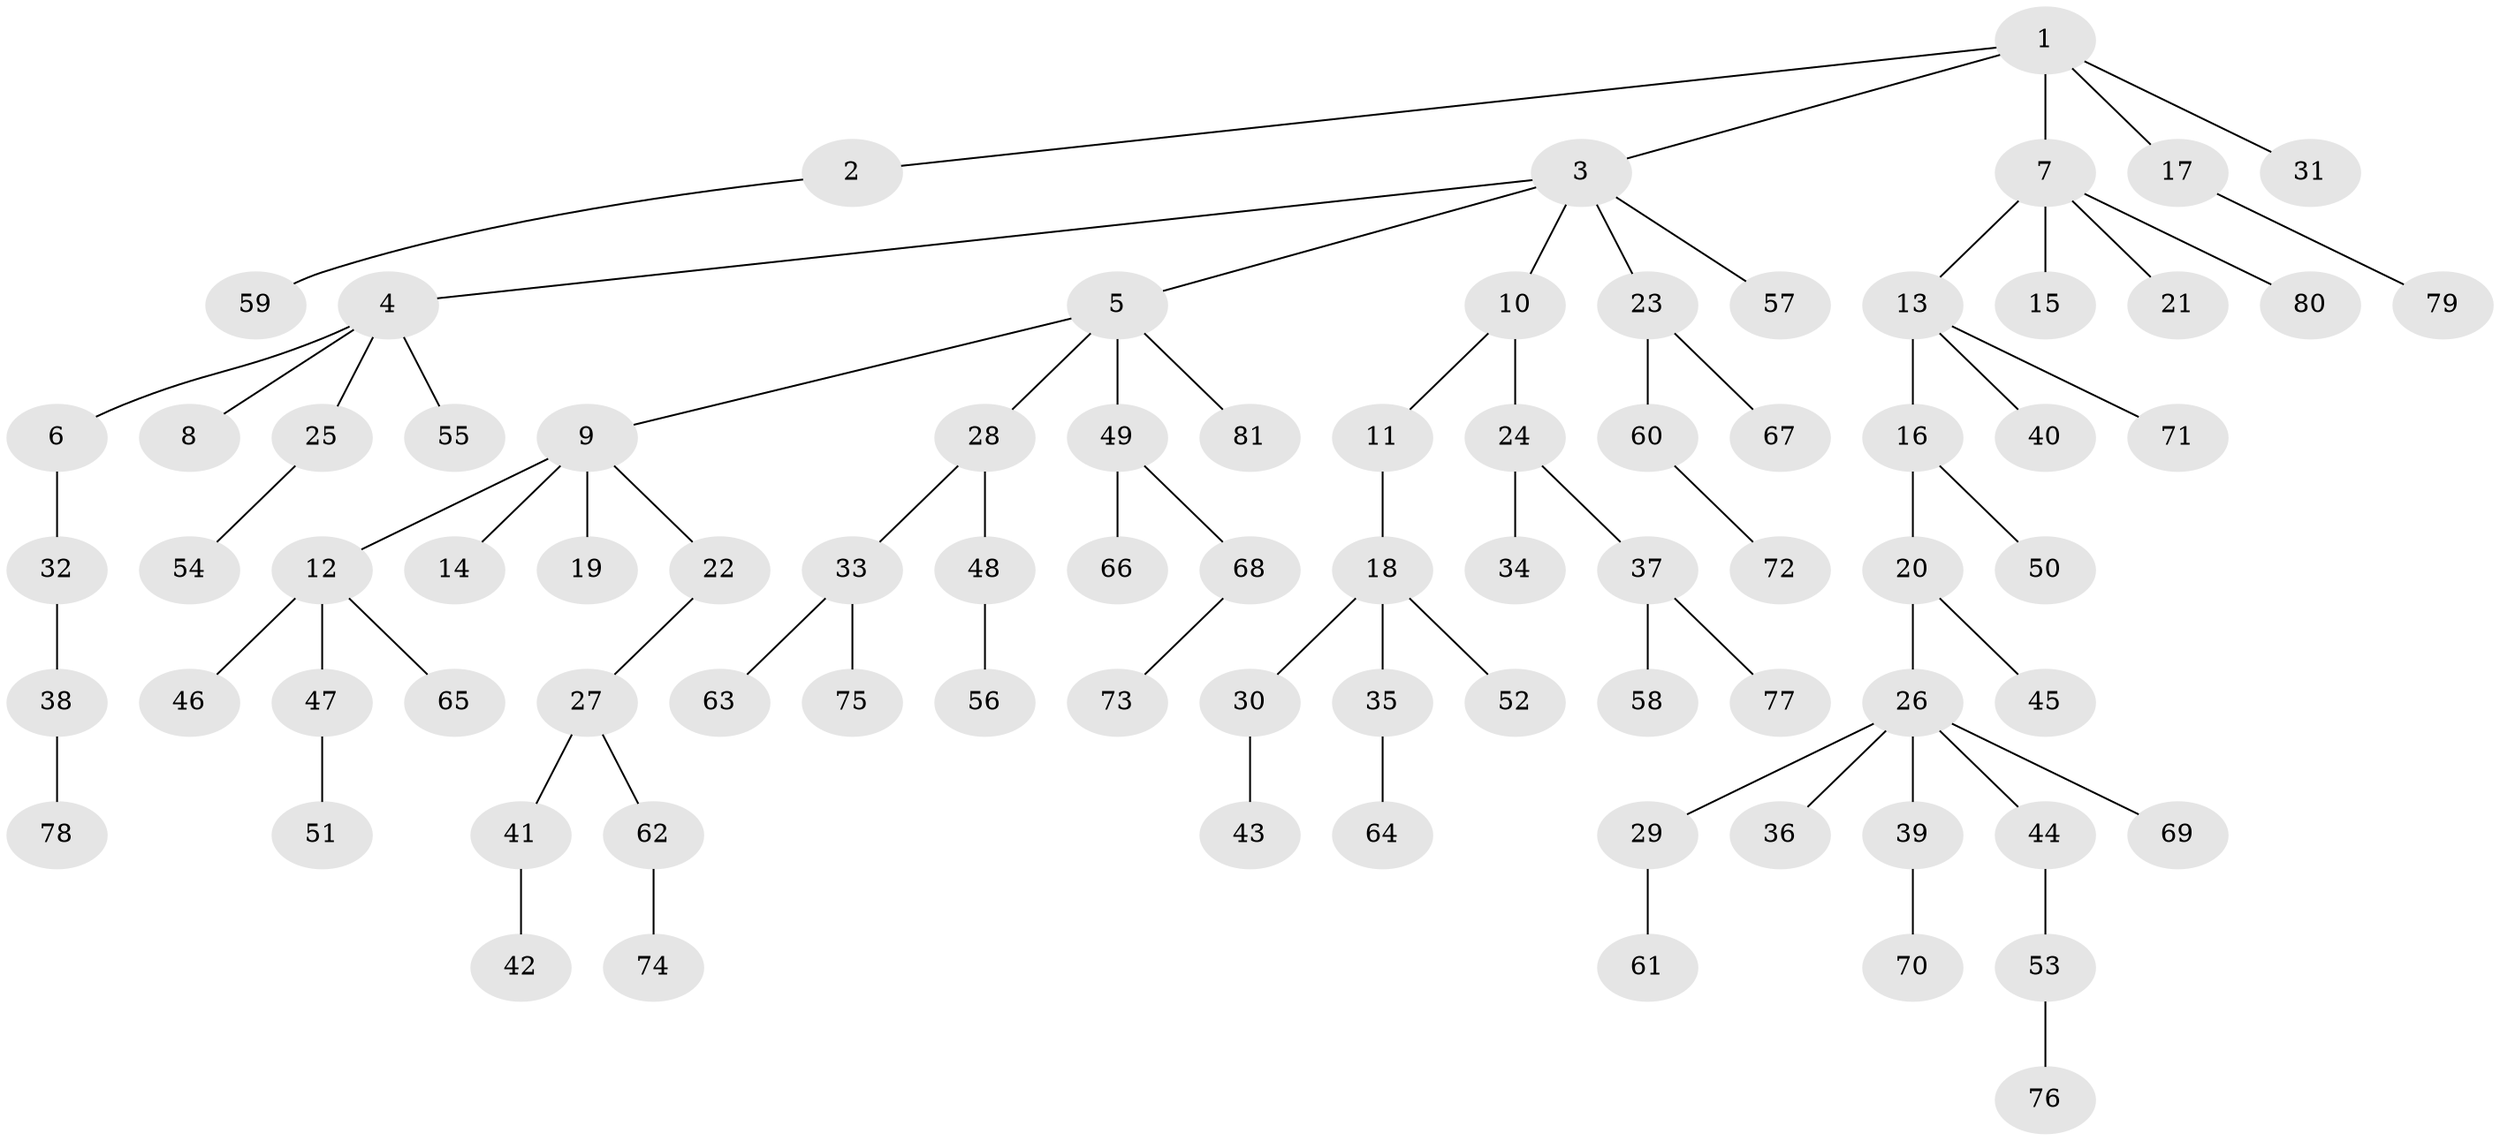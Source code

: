 // coarse degree distribution, {4: 0.1, 1: 0.58, 9: 0.02, 5: 0.04, 3: 0.08, 2: 0.18}
// Generated by graph-tools (version 1.1) at 2025/42/03/06/25 10:42:03]
// undirected, 81 vertices, 80 edges
graph export_dot {
graph [start="1"]
  node [color=gray90,style=filled];
  1;
  2;
  3;
  4;
  5;
  6;
  7;
  8;
  9;
  10;
  11;
  12;
  13;
  14;
  15;
  16;
  17;
  18;
  19;
  20;
  21;
  22;
  23;
  24;
  25;
  26;
  27;
  28;
  29;
  30;
  31;
  32;
  33;
  34;
  35;
  36;
  37;
  38;
  39;
  40;
  41;
  42;
  43;
  44;
  45;
  46;
  47;
  48;
  49;
  50;
  51;
  52;
  53;
  54;
  55;
  56;
  57;
  58;
  59;
  60;
  61;
  62;
  63;
  64;
  65;
  66;
  67;
  68;
  69;
  70;
  71;
  72;
  73;
  74;
  75;
  76;
  77;
  78;
  79;
  80;
  81;
  1 -- 2;
  1 -- 3;
  1 -- 7;
  1 -- 17;
  1 -- 31;
  2 -- 59;
  3 -- 4;
  3 -- 5;
  3 -- 10;
  3 -- 23;
  3 -- 57;
  4 -- 6;
  4 -- 8;
  4 -- 25;
  4 -- 55;
  5 -- 9;
  5 -- 28;
  5 -- 49;
  5 -- 81;
  6 -- 32;
  7 -- 13;
  7 -- 15;
  7 -- 21;
  7 -- 80;
  9 -- 12;
  9 -- 14;
  9 -- 19;
  9 -- 22;
  10 -- 11;
  10 -- 24;
  11 -- 18;
  12 -- 46;
  12 -- 47;
  12 -- 65;
  13 -- 16;
  13 -- 40;
  13 -- 71;
  16 -- 20;
  16 -- 50;
  17 -- 79;
  18 -- 30;
  18 -- 35;
  18 -- 52;
  20 -- 26;
  20 -- 45;
  22 -- 27;
  23 -- 60;
  23 -- 67;
  24 -- 34;
  24 -- 37;
  25 -- 54;
  26 -- 29;
  26 -- 36;
  26 -- 39;
  26 -- 44;
  26 -- 69;
  27 -- 41;
  27 -- 62;
  28 -- 33;
  28 -- 48;
  29 -- 61;
  30 -- 43;
  32 -- 38;
  33 -- 63;
  33 -- 75;
  35 -- 64;
  37 -- 58;
  37 -- 77;
  38 -- 78;
  39 -- 70;
  41 -- 42;
  44 -- 53;
  47 -- 51;
  48 -- 56;
  49 -- 66;
  49 -- 68;
  53 -- 76;
  60 -- 72;
  62 -- 74;
  68 -- 73;
}
